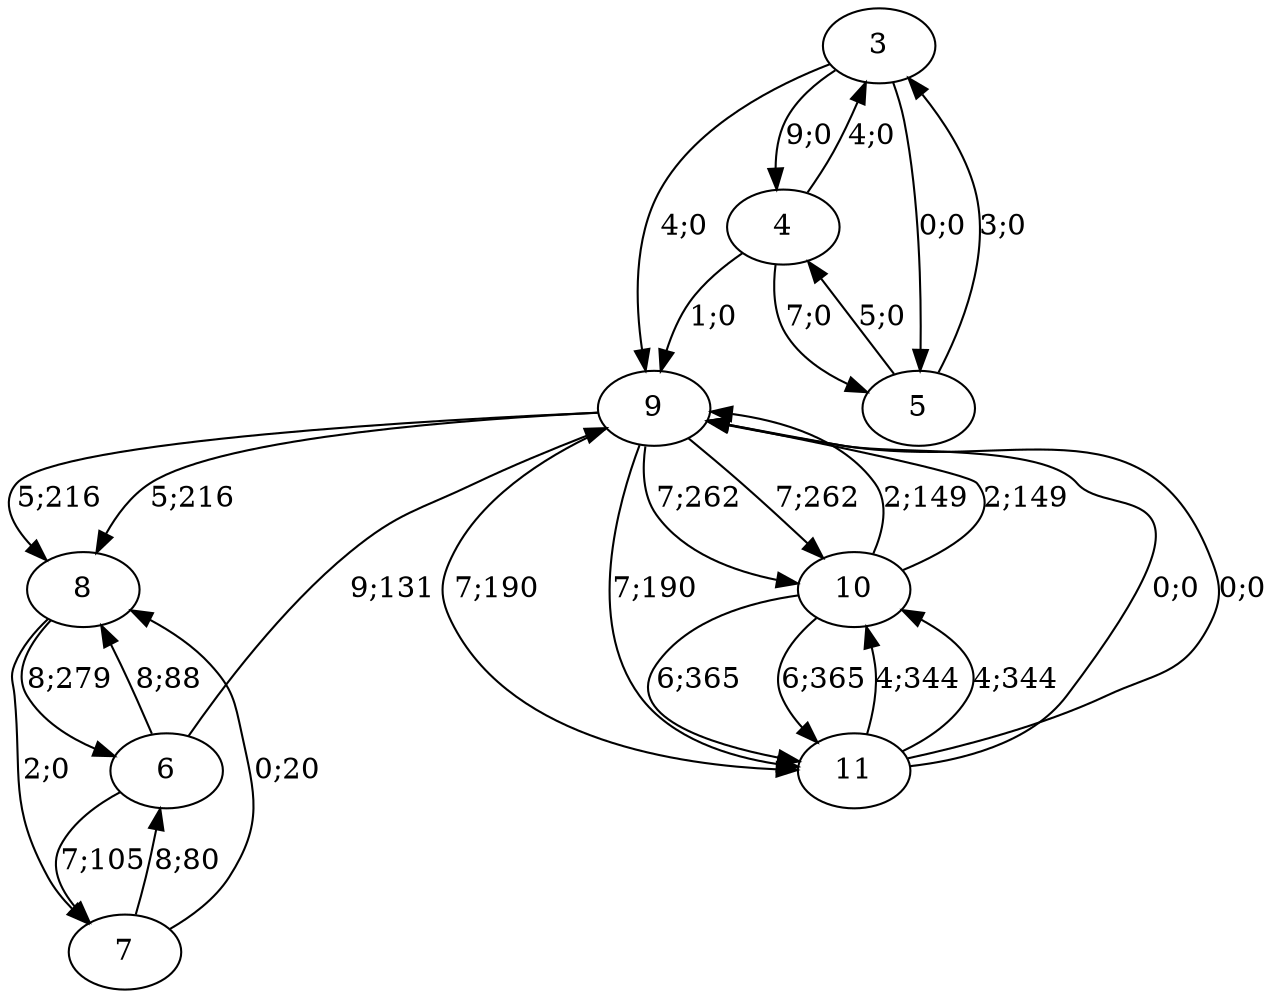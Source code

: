 digraph graph6763 {




















9 -> 8 [color=black,label="5;216"]
9 -> 10 [color=black,label="7;262"]
9 -> 11 [color=black,label="7;190"]


10 -> 9 [color=black,label="2;149"]
10 -> 11 [color=black,label="6;365"]


11 -> 9 [color=black,label="0;0"]
11 -> 10 [color=black,label="4;344"]








3 -> 9 [color=black,label="4;0"]
3 -> 4 [color=black,label="9;0"]
3 -> 5 [color=black,label="0;0"]


4 -> 9 [color=black,label="1;0"]
4 -> 3 [color=black,label="4;0"]
4 -> 5 [color=black,label="7;0"]


5 -> 3 [color=black,label="3;0"]
5 -> 4 [color=black,label="5;0"]


























6 -> 9 [color=black,label="9;131"]
6 -> 7 [color=black,label="7;105"]
6 -> 8 [color=black,label="8;88"]


7 -> 6 [color=black,label="8;80"]
7 -> 8 [color=black,label="0;20"]


8 -> 6 [color=black,label="8;279"]
8 -> 7 [color=black,label="2;0"]


























9 -> 8 [color=black,label="5;216"]
9 -> 10 [color=black,label="7;262"]
9 -> 11 [color=black,label="7;190"]


10 -> 9 [color=black,label="2;149"]
10 -> 11 [color=black,label="6;365"]


11 -> 9 [color=black,label="0;0"]
11 -> 10 [color=black,label="4;344"]

}